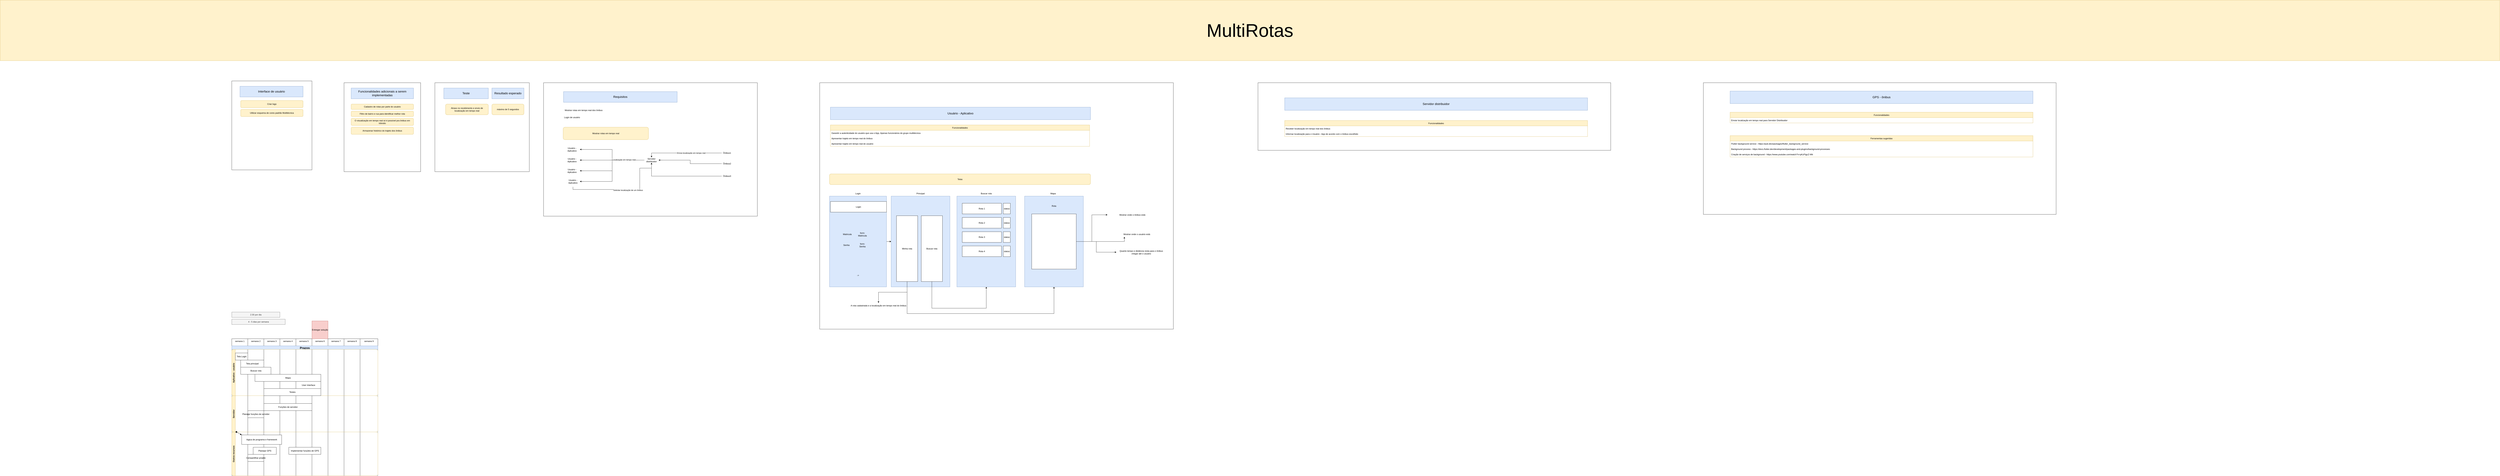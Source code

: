 <mxfile version="18.0.0" type="device"><diagram id="-KVZnJopL32UyjBUx_Le" name="Page-1"><mxGraphModel dx="4730" dy="1931" grid="1" gridSize="10" guides="1" tooltips="1" connect="1" arrows="1" fold="1" page="1" pageScale="1" pageWidth="827" pageHeight="1169" math="0" shadow="0"><root><mxCell id="0"/><mxCell id="1" parent="0"/><mxCell id="5UHtXKEgJ61PrIGLkvzC-1" value="" style="rounded=0;whiteSpace=wrap;html=1;" vertex="1" parent="1"><mxGeometry x="1360" y="-120" width="1985" height="1385" as="geometry"/></mxCell><mxCell id="uIdbq_U2yBYk-H9WlsCD-126" value="semana 1" style="rounded=0;whiteSpace=wrap;html=1;verticalAlign=top;" parent="1" vertex="1"><mxGeometry x="-1940" y="1319" width="90" height="770" as="geometry"/></mxCell><mxCell id="uIdbq_U2yBYk-H9WlsCD-143" value="semana 2" style="rounded=0;whiteSpace=wrap;html=1;horizontal=1;verticalAlign=top;" parent="1" vertex="1"><mxGeometry x="-1850" y="1319" width="90" height="770" as="geometry"/></mxCell><mxCell id="uIdbq_U2yBYk-H9WlsCD-138" value="semana 3" style="rounded=0;whiteSpace=wrap;html=1;verticalAlign=top;" parent="1" vertex="1"><mxGeometry x="-1760" y="1319" width="90" height="770" as="geometry"/></mxCell><mxCell id="uIdbq_U2yBYk-H9WlsCD-139" value="semana 8" style="rounded=0;whiteSpace=wrap;html=1;verticalAlign=top;" parent="1" vertex="1"><mxGeometry x="-1310" y="1319" width="90" height="770" as="geometry"/></mxCell><mxCell id="uIdbq_U2yBYk-H9WlsCD-140" value="semana 7" style="rounded=0;whiteSpace=wrap;html=1;verticalAlign=top;" parent="1" vertex="1"><mxGeometry x="-1400" y="1319" width="90" height="770" as="geometry"/></mxCell><mxCell id="uIdbq_U2yBYk-H9WlsCD-141" value="semana 6" style="rounded=0;whiteSpace=wrap;html=1;verticalAlign=top;" parent="1" vertex="1"><mxGeometry x="-1490" y="1319" width="90" height="770" as="geometry"/></mxCell><mxCell id="uIdbq_U2yBYk-H9WlsCD-142" value="semana 5" style="rounded=0;whiteSpace=wrap;html=1;verticalAlign=top;" parent="1" vertex="1"><mxGeometry x="-1580" y="1319" width="90" height="770" as="geometry"/></mxCell><mxCell id="uIdbq_U2yBYk-H9WlsCD-144" value="semana 4" style="rounded=0;whiteSpace=wrap;html=1;verticalAlign=top;" parent="1" vertex="1"><mxGeometry x="-1670" y="1319" width="90" height="770" as="geometry"/></mxCell><mxCell id="uIdbq_U2yBYk-H9WlsCD-137" value="semana 9" style="rounded=0;whiteSpace=wrap;html=1;verticalAlign=top;" parent="1" vertex="1"><mxGeometry x="-1220" y="1319" width="100" height="770" as="geometry"/></mxCell><mxCell id="uIdbq_U2yBYk-H9WlsCD-21" value="" style="rounded=0;whiteSpace=wrap;html=1;" parent="1" vertex="1"><mxGeometry x="-190" y="-120" width="1200" height="750" as="geometry"/></mxCell><mxCell id="uIdbq_U2yBYk-H9WlsCD-1" value="&lt;font style=&quot;font-size: 103px;&quot;&gt;MultiRotas&lt;/font&gt;" style="text;html=1;strokeColor=#d6b656;fillColor=#fff2cc;align=center;verticalAlign=middle;whiteSpace=wrap;rounded=0;gradientColor=none;fontSize=103;labelBackgroundColor=none;labelBorderColor=none;" parent="1" vertex="1"><mxGeometry x="-3240" y="-584" width="14030" height="340" as="geometry"/></mxCell><mxCell id="uIdbq_U2yBYk-H9WlsCD-2" value="Requisitos" style="rounded=0;whiteSpace=wrap;html=1;fontSize=17;fillColor=#dae8fc;strokeColor=#6c8ebf;" parent="1" vertex="1"><mxGeometry x="-78" y="-70" width="638" height="60" as="geometry"/></mxCell><mxCell id="uIdbq_U2yBYk-H9WlsCD-4" value="Mostrar rotas em tempo real dos ônibus" style="text;html=1;strokeColor=none;fillColor=none;align=center;verticalAlign=middle;whiteSpace=wrap;rounded=0;" parent="1" vertex="1"><mxGeometry x="-80" y="20" width="230" height="30" as="geometry"/></mxCell><mxCell id="uIdbq_U2yBYk-H9WlsCD-5" value="Login de usuário" style="text;html=1;strokeColor=none;fillColor=none;align=center;verticalAlign=middle;whiteSpace=wrap;rounded=0;" parent="1" vertex="1"><mxGeometry x="-149" y="60" width="238" height="30" as="geometry"/></mxCell><mxCell id="uIdbq_U2yBYk-H9WlsCD-7" value="Mostrar rotas em tempo real" style="rounded=1;whiteSpace=wrap;html=1;fontSize=12;fillColor=#fff2cc;strokeColor=#d6b656;" parent="1" vertex="1"><mxGeometry x="-80" y="130" width="479" height="70" as="geometry"/></mxCell><mxCell id="uIdbq_U2yBYk-H9WlsCD-8" value="Usuário - Aplicativo" style="text;html=1;strokeColor=none;fillColor=none;align=center;verticalAlign=middle;whiteSpace=wrap;rounded=0;" parent="1" vertex="1"><mxGeometry x="-74" y="240" width="88" height="30" as="geometry"/></mxCell><mxCell id="uIdbq_U2yBYk-H9WlsCD-18" style="edgeStyle=orthogonalEdgeStyle;rounded=0;orthogonalLoop=1;jettySize=auto;html=1;" parent="1" source="uIdbq_U2yBYk-H9WlsCD-9" target="uIdbq_U2yBYk-H9WlsCD-17" edge="1"><mxGeometry relative="1" as="geometry"/></mxCell><mxCell id="uIdbq_U2yBYk-H9WlsCD-34" value="Envia localização em tempo real&amp;nbsp;" style="edgeLabel;html=1;align=center;verticalAlign=middle;resizable=0;points=[];" parent="uIdbq_U2yBYk-H9WlsCD-18" vertex="1" connectable="0"><mxGeometry x="-0.194" relative="1" as="geometry"><mxPoint as="offset"/></mxGeometry></mxCell><mxCell id="uIdbq_U2yBYk-H9WlsCD-9" value="Ônibus1" style="text;html=1;strokeColor=none;fillColor=none;align=center;verticalAlign=middle;whiteSpace=wrap;rounded=0;" parent="1" vertex="1"><mxGeometry x="810" y="260" width="60" height="30" as="geometry"/></mxCell><mxCell id="uIdbq_U2yBYk-H9WlsCD-19" style="edgeStyle=orthogonalEdgeStyle;rounded=0;orthogonalLoop=1;jettySize=auto;html=1;" parent="1" source="uIdbq_U2yBYk-H9WlsCD-11" target="uIdbq_U2yBYk-H9WlsCD-17" edge="1"><mxGeometry relative="1" as="geometry"/></mxCell><mxCell id="uIdbq_U2yBYk-H9WlsCD-11" value="Ônibus2" style="text;html=1;strokeColor=none;fillColor=none;align=center;verticalAlign=middle;whiteSpace=wrap;rounded=0;" parent="1" vertex="1"><mxGeometry x="810" y="320" width="60" height="30" as="geometry"/></mxCell><mxCell id="uIdbq_U2yBYk-H9WlsCD-20" style="edgeStyle=orthogonalEdgeStyle;rounded=0;orthogonalLoop=1;jettySize=auto;html=1;" parent="1" source="uIdbq_U2yBYk-H9WlsCD-12" target="uIdbq_U2yBYk-H9WlsCD-17" edge="1"><mxGeometry relative="1" as="geometry"/></mxCell><mxCell id="uIdbq_U2yBYk-H9WlsCD-12" value="Ônibus3" style="text;html=1;strokeColor=none;fillColor=none;align=center;verticalAlign=middle;whiteSpace=wrap;rounded=0;" parent="1" vertex="1"><mxGeometry x="810" y="390" width="60" height="30" as="geometry"/></mxCell><mxCell id="uIdbq_U2yBYk-H9WlsCD-13" value="Usuário - Aplicativo" style="text;html=1;strokeColor=none;fillColor=none;align=center;verticalAlign=middle;whiteSpace=wrap;rounded=0;" parent="1" vertex="1"><mxGeometry x="-74" y="300" width="88" height="30" as="geometry"/></mxCell><mxCell id="uIdbq_U2yBYk-H9WlsCD-14" value="Usuário - Aplicativo" style="text;html=1;strokeColor=none;fillColor=none;align=center;verticalAlign=middle;whiteSpace=wrap;rounded=0;" parent="1" vertex="1"><mxGeometry x="-74" y="360" width="88" height="30" as="geometry"/></mxCell><mxCell id="uIdbq_U2yBYk-H9WlsCD-37" style="edgeStyle=orthogonalEdgeStyle;rounded=0;orthogonalLoop=1;jettySize=auto;html=1;entryX=0.5;entryY=1;entryDx=0;entryDy=0;" parent="1" source="uIdbq_U2yBYk-H9WlsCD-16" target="uIdbq_U2yBYk-H9WlsCD-17" edge="1"><mxGeometry relative="1" as="geometry"><Array as="points"><mxPoint x="-25" y="480"/><mxPoint x="350" y="480"/><mxPoint x="350" y="360"/><mxPoint x="416" y="360"/></Array></mxGeometry></mxCell><mxCell id="uIdbq_U2yBYk-H9WlsCD-38" value="Solicitar localização de um ônibus" style="edgeLabel;html=1;align=center;verticalAlign=middle;resizable=0;points=[];" parent="uIdbq_U2yBYk-H9WlsCD-37" vertex="1" connectable="0"><mxGeometry x="0.067" y="-4" relative="1" as="geometry"><mxPoint as="offset"/></mxGeometry></mxCell><mxCell id="uIdbq_U2yBYk-H9WlsCD-16" value="Usuário - Aplicativo" style="text;html=1;strokeColor=none;fillColor=none;align=center;verticalAlign=middle;whiteSpace=wrap;rounded=0;" parent="1" vertex="1"><mxGeometry x="-64" y="405" width="78" height="60" as="geometry"/></mxCell><mxCell id="uIdbq_U2yBYk-H9WlsCD-27" style="edgeStyle=orthogonalEdgeStyle;rounded=0;orthogonalLoop=1;jettySize=auto;html=1;entryX=1;entryY=0.5;entryDx=0;entryDy=0;" parent="1" source="uIdbq_U2yBYk-H9WlsCD-17" target="uIdbq_U2yBYk-H9WlsCD-8" edge="1"><mxGeometry relative="1" as="geometry"/></mxCell><mxCell id="uIdbq_U2yBYk-H9WlsCD-28" style="edgeStyle=orthogonalEdgeStyle;rounded=0;orthogonalLoop=1;jettySize=auto;html=1;" parent="1" source="uIdbq_U2yBYk-H9WlsCD-17" target="uIdbq_U2yBYk-H9WlsCD-13" edge="1"><mxGeometry x="-100" y="-110" relative="1" as="geometry"/></mxCell><mxCell id="uIdbq_U2yBYk-H9WlsCD-29" style="edgeStyle=orthogonalEdgeStyle;rounded=0;orthogonalLoop=1;jettySize=auto;html=1;entryX=1;entryY=0.5;entryDx=0;entryDy=0;" parent="1" source="uIdbq_U2yBYk-H9WlsCD-17" target="uIdbq_U2yBYk-H9WlsCD-14" edge="1"><mxGeometry relative="1" as="geometry"/></mxCell><mxCell id="uIdbq_U2yBYk-H9WlsCD-30" style="edgeStyle=orthogonalEdgeStyle;rounded=0;orthogonalLoop=1;jettySize=auto;html=1;entryX=1;entryY=0.5;entryDx=0;entryDy=0;" parent="1" source="uIdbq_U2yBYk-H9WlsCD-17" target="uIdbq_U2yBYk-H9WlsCD-16" edge="1"><mxGeometry relative="1" as="geometry"/></mxCell><mxCell id="uIdbq_U2yBYk-H9WlsCD-35" value="Localização em tempo real" style="edgeLabel;html=1;align=center;verticalAlign=middle;resizable=0;points=[];" parent="uIdbq_U2yBYk-H9WlsCD-30" vertex="1" connectable="0"><mxGeometry x="-0.519" y="-2" relative="1" as="geometry"><mxPoint as="offset"/></mxGeometry></mxCell><mxCell id="uIdbq_U2yBYk-H9WlsCD-17" value="Servidor distribuidor" style="text;html=1;strokeColor=none;fillColor=none;align=center;verticalAlign=middle;whiteSpace=wrap;rounded=0;" parent="1" vertex="1"><mxGeometry x="376" y="300" width="80" height="30" as="geometry"/></mxCell><mxCell id="uIdbq_U2yBYk-H9WlsCD-22" value="&lt;br&gt;" style="rounded=0;whiteSpace=wrap;html=1;" parent="1" vertex="1"><mxGeometry x="-800" y="-120" width="530" height="500" as="geometry"/></mxCell><mxCell id="uIdbq_U2yBYk-H9WlsCD-23" value="Teste" style="rounded=0;whiteSpace=wrap;html=1;fontSize=17;fillColor=#dae8fc;strokeColor=#6c8ebf;" parent="1" vertex="1"><mxGeometry x="-750" y="-90" width="250" height="60" as="geometry"/></mxCell><mxCell id="uIdbq_U2yBYk-H9WlsCD-24" value="Atraso no recebimento e envio de localização em tempo real" style="rounded=1;whiteSpace=wrap;html=1;fillColor=#fff2cc;strokeColor=#d6b656;" parent="1" vertex="1"><mxGeometry x="-740" width="240" height="60" as="geometry"/></mxCell><mxCell id="uIdbq_U2yBYk-H9WlsCD-25" value="máximo de 5 segundos" style="rounded=1;whiteSpace=wrap;html=1;fillColor=#fff2cc;strokeColor=#d6b656;" parent="1" vertex="1"><mxGeometry x="-480" width="180" height="60" as="geometry"/></mxCell><mxCell id="uIdbq_U2yBYk-H9WlsCD-33" value="Usuário - Aplicativo" style="rounded=0;whiteSpace=wrap;html=1;fontSize=17;fillColor=#dae8fc;strokeColor=#6c8ebf;" parent="1" vertex="1"><mxGeometry x="1420" y="17.5" width="1460" height="70" as="geometry"/></mxCell><mxCell id="uIdbq_U2yBYk-H9WlsCD-67" style="edgeStyle=orthogonalEdgeStyle;rounded=0;orthogonalLoop=1;jettySize=auto;html=1;entryX=0;entryY=0.5;entryDx=0;entryDy=0;" parent="1" source="uIdbq_U2yBYk-H9WlsCD-39" target="uIdbq_U2yBYk-H9WlsCD-46" edge="1"><mxGeometry relative="1" as="geometry"/></mxCell><mxCell id="uIdbq_U2yBYk-H9WlsCD-39" value="" style="rounded=0;whiteSpace=wrap;html=1;fillColor=#dae8fc;strokeColor=#6c8ebf;" parent="1" vertex="1"><mxGeometry x="1415" y="517.5" width="320" height="510" as="geometry"/></mxCell><mxCell id="uIdbq_U2yBYk-H9WlsCD-40" value="Login" style="text;html=1;strokeColor=none;fillColor=none;align=center;verticalAlign=middle;whiteSpace=wrap;rounded=0;" parent="1" vertex="1"><mxGeometry x="1545" y="487.5" width="60" height="30" as="geometry"/></mxCell><mxCell id="uIdbq_U2yBYk-H9WlsCD-41" value="Matricula" style="text;html=1;strokeColor=none;fillColor=none;align=center;verticalAlign=middle;whiteSpace=wrap;rounded=0;" parent="1" vertex="1"><mxGeometry x="1485" y="716.5" width="60" height="30" as="geometry"/></mxCell><mxCell id="uIdbq_U2yBYk-H9WlsCD-42" value="Senha" style="text;html=1;strokeColor=none;fillColor=none;align=center;verticalAlign=middle;whiteSpace=wrap;rounded=0;" parent="1" vertex="1"><mxGeometry x="1480" y="777.5" width="60" height="30" as="geometry"/></mxCell><mxCell id="uIdbq_U2yBYk-H9WlsCD-46" value="" style="rounded=0;whiteSpace=wrap;html=1;fillColor=#dae8fc;strokeColor=#6c8ebf;" parent="1" vertex="1"><mxGeometry x="1761" y="517.5" width="330" height="510" as="geometry"/></mxCell><mxCell id="uIdbq_U2yBYk-H9WlsCD-47" value="Principal" style="text;html=1;strokeColor=none;fillColor=none;align=center;verticalAlign=middle;whiteSpace=wrap;rounded=0;" parent="1" vertex="1"><mxGeometry x="1896" y="487.5" width="60" height="30" as="geometry"/></mxCell><mxCell id="uIdbq_U2yBYk-H9WlsCD-57" style="edgeStyle=orthogonalEdgeStyle;rounded=0;orthogonalLoop=1;jettySize=auto;html=1;entryX=0.5;entryY=0;entryDx=0;entryDy=0;" parent="1" source="uIdbq_U2yBYk-H9WlsCD-55" target="uIdbq_U2yBYk-H9WlsCD-56" edge="1"><mxGeometry relative="1" as="geometry"/></mxCell><mxCell id="uIdbq_U2yBYk-H9WlsCD-165" style="edgeStyle=orthogonalEdgeStyle;rounded=0;orthogonalLoop=1;jettySize=auto;html=1;entryX=0.5;entryY=1;entryDx=0;entryDy=0;" parent="1" source="uIdbq_U2yBYk-H9WlsCD-55" target="uIdbq_U2yBYk-H9WlsCD-76" edge="1"><mxGeometry relative="1" as="geometry"><Array as="points"><mxPoint x="1851" y="1177.5"/><mxPoint x="2675" y="1177.5"/></Array></mxGeometry></mxCell><mxCell id="uIdbq_U2yBYk-H9WlsCD-55" value="Minha rota" style="rounded=0;whiteSpace=wrap;html=1;" parent="1" vertex="1"><mxGeometry x="1791" y="627.5" width="119" height="370" as="geometry"/></mxCell><mxCell id="uIdbq_U2yBYk-H9WlsCD-56" value="A rota cadastrada e a localização em tempo real do ônibus" style="text;html=1;strokeColor=none;fillColor=none;align=center;verticalAlign=middle;whiteSpace=wrap;rounded=0;" parent="1" vertex="1"><mxGeometry x="1500" y="1117.5" width="380" height="30" as="geometry"/></mxCell><mxCell id="uIdbq_U2yBYk-H9WlsCD-58" value="" style="rounded=0;whiteSpace=wrap;html=1;" parent="1" vertex="1"><mxGeometry x="-1310" y="-120" width="430" height="500" as="geometry"/></mxCell><mxCell id="uIdbq_U2yBYk-H9WlsCD-59" value="Funcionalidades adicionais a serem implementadas" style="rounded=0;whiteSpace=wrap;html=1;fillColor=#dae8fc;strokeColor=#6c8ebf;fontSize=17;" parent="1" vertex="1"><mxGeometry x="-1270" y="-90" width="350" height="60" as="geometry"/></mxCell><mxCell id="uIdbq_U2yBYk-H9WlsCD-48" value="Cadastro de rotas por parte do usuário" style="rounded=1;whiteSpace=wrap;html=1;fillColor=#fff2cc;strokeColor=#d6b656;" parent="1" vertex="1"><mxGeometry x="-1270" width="350" height="30" as="geometry"/></mxCell><mxCell id="uIdbq_U2yBYk-H9WlsCD-60" value="Filtro de bairro e rua para identificar melhor rota" style="rounded=1;whiteSpace=wrap;html=1;fillColor=#fff2cc;strokeColor=#d6b656;" parent="1" vertex="1"><mxGeometry x="-1270" y="40" width="350" height="30" as="geometry"/></mxCell><mxCell id="uIdbq_U2yBYk-H9WlsCD-65" value="O visualização em tempo real só é possível pra ônibus em trânsito" style="rounded=1;whiteSpace=wrap;html=1;fillColor=#fff2cc;strokeColor=#d6b656;" parent="1" vertex="1"><mxGeometry x="-1270" y="80" width="350" height="40" as="geometry"/></mxCell><mxCell id="uIdbq_U2yBYk-H9WlsCD-70" value="Telas" style="rounded=1;whiteSpace=wrap;html=1;fillColor=#fff2cc;strokeColor=#d6b656;" parent="1" vertex="1"><mxGeometry x="1415" y="392.5" width="1465" height="60" as="geometry"/></mxCell><mxCell id="uIdbq_U2yBYk-H9WlsCD-76" value="" style="rounded=0;whiteSpace=wrap;html=1;fillColor=#dae8fc;strokeColor=#6c8ebf;" parent="1" vertex="1"><mxGeometry x="2510" y="517.5" width="330" height="510" as="geometry"/></mxCell><mxCell id="uIdbq_U2yBYk-H9WlsCD-77" value="Mapa" style="text;html=1;strokeColor=none;fillColor=none;align=center;verticalAlign=middle;whiteSpace=wrap;rounded=0;" parent="1" vertex="1"><mxGeometry x="2640" y="487.5" width="60" height="30" as="geometry"/></mxCell><mxCell id="5UHtXKEgJ61PrIGLkvzC-28" style="edgeStyle=orthogonalEdgeStyle;rounded=0;orthogonalLoop=1;jettySize=auto;html=1;entryX=0.25;entryY=1;entryDx=0;entryDy=0;fontSize=80;" edge="1" parent="1" source="uIdbq_U2yBYk-H9WlsCD-78" target="5UHtXKEgJ61PrIGLkvzC-27"><mxGeometry relative="1" as="geometry"/></mxCell><mxCell id="5UHtXKEgJ61PrIGLkvzC-29" style="edgeStyle=orthogonalEdgeStyle;rounded=0;orthogonalLoop=1;jettySize=auto;html=1;fontSize=80;" edge="1" parent="1" source="uIdbq_U2yBYk-H9WlsCD-78" target="uIdbq_U2yBYk-H9WlsCD-80"><mxGeometry relative="1" as="geometry"/></mxCell><mxCell id="5UHtXKEgJ61PrIGLkvzC-30" style="edgeStyle=orthogonalEdgeStyle;rounded=0;orthogonalLoop=1;jettySize=auto;html=1;fontSize=80;" edge="1" parent="1" source="uIdbq_U2yBYk-H9WlsCD-78" target="uIdbq_U2yBYk-H9WlsCD-82"><mxGeometry relative="1" as="geometry"/></mxCell><mxCell id="uIdbq_U2yBYk-H9WlsCD-78" value="" style="rounded=0;whiteSpace=wrap;html=1;" parent="1" vertex="1"><mxGeometry x="2550" y="617.5" width="250" height="310" as="geometry"/></mxCell><mxCell id="uIdbq_U2yBYk-H9WlsCD-79" value="Rota" style="text;html=1;strokeColor=none;fillColor=none;align=center;verticalAlign=middle;whiteSpace=wrap;rounded=0;" parent="1" vertex="1"><mxGeometry x="2645" y="557.5" width="60" height="30" as="geometry"/></mxCell><mxCell id="uIdbq_U2yBYk-H9WlsCD-80" value="Mostrar onde o ônibus está" style="text;html=1;strokeColor=none;fillColor=none;align=center;verticalAlign=middle;whiteSpace=wrap;rounded=0;" parent="1" vertex="1"><mxGeometry x="2975" y="607.5" width="280" height="30" as="geometry"/></mxCell><mxCell id="uIdbq_U2yBYk-H9WlsCD-82" value="Quanto tempo e distância resta para o ônibus chegar até o usuário" style="text;html=1;strokeColor=none;fillColor=none;align=center;verticalAlign=middle;whiteSpace=wrap;rounded=0;" parent="1" vertex="1"><mxGeometry x="3025" y="817.5" width="280" height="30" as="geometry"/></mxCell><mxCell id="uIdbq_U2yBYk-H9WlsCD-112" value="Prazos" style="swimlane;childLayout=stackLayout;resizeParent=1;resizeParentMax=0;horizontal=1;startSize=20;horizontalStack=0;fontSize=17;fillColor=#dae8fc;strokeColor=#6c8ebf;rounded=0;" parent="1" vertex="1"><mxGeometry x="-1940" y="1359" width="820" height="730" as="geometry"/></mxCell><mxCell id="uIdbq_U2yBYk-H9WlsCD-113" value="Aplicativo - usuário " style="swimlane;startSize=20;horizontal=0;fillColor=#fff2cc;strokeColor=#d6b656;rounded=1;" parent="uIdbq_U2yBYk-H9WlsCD-112" vertex="1"><mxGeometry y="20" width="820" height="260" as="geometry"/></mxCell><mxCell id="uIdbq_U2yBYk-H9WlsCD-121" value="Tela Login" style="html=1;points=[];perimeter=orthogonalPerimeter;" parent="uIdbq_U2yBYk-H9WlsCD-113" vertex="1"><mxGeometry x="20" y="20" width="70" height="40" as="geometry"/></mxCell><mxCell id="uIdbq_U2yBYk-H9WlsCD-167" value="Buscar rota" style="html=1;points=[];perimeter=orthogonalPerimeter;" parent="uIdbq_U2yBYk-H9WlsCD-113" vertex="1"><mxGeometry x="50" y="100" width="170" height="40" as="geometry"/></mxCell><mxCell id="uIdbq_U2yBYk-H9WlsCD-114" value="Servidor" style="swimlane;startSize=20;horizontal=0;fillColor=#fff2cc;strokeColor=#d6b656;rounded=1;" parent="uIdbq_U2yBYk-H9WlsCD-112" vertex="1"><mxGeometry y="280" width="820" height="204" as="geometry"/></mxCell><mxCell id="uIdbq_U2yBYk-H9WlsCD-115" value="Outros recursos" style="swimlane;startSize=20;horizontal=0;fillColor=#fff2cc;strokeColor=#d6b656;rounded=1;" parent="uIdbq_U2yBYk-H9WlsCD-112" vertex="1"><mxGeometry y="484" width="820" height="246" as="geometry"/></mxCell><mxCell id="uIdbq_U2yBYk-H9WlsCD-152" value="lógica de programa e framework" style="html=1;points=[];perimeter=orthogonalPerimeter;" parent="uIdbq_U2yBYk-H9WlsCD-115" vertex="1"><mxGeometry x="55.5" y="16.62" width="224.5" height="53.38" as="geometry"/></mxCell><mxCell id="uIdbq_U2yBYk-H9WlsCD-153" value="" style="html=1;verticalAlign=bottom;startArrow=oval;endArrow=block;startSize=8;rounded=0;exitX=0.025;exitY=0.013;exitDx=0;exitDy=0;exitPerimeter=0;" parent="uIdbq_U2yBYk-H9WlsCD-115" target="uIdbq_U2yBYk-H9WlsCD-152" edge="1"><mxGeometry relative="1" as="geometry"><mxPoint x="26" as="sourcePoint"/></mxGeometry></mxCell><mxCell id="uIdbq_U2yBYk-H9WlsCD-170" value="Planejar GPS" style="html=1;points=[];perimeter=orthogonalPerimeter;" parent="uIdbq_U2yBYk-H9WlsCD-115" vertex="1"><mxGeometry x="120" y="86" width="130" height="40" as="geometry"/></mxCell><mxCell id="uIdbq_U2yBYk-H9WlsCD-145" value="Entregar solução" style="html=1;points=[];perimeter=orthogonalPerimeter;fillColor=#f8cecc;strokeColor=#b85450;" parent="1" vertex="1"><mxGeometry x="-1490" y="1219" width="90" height="100" as="geometry"/></mxCell><mxCell id="uIdbq_U2yBYk-H9WlsCD-147" value="2:30 por dia" style="text;html=1;strokeColor=#666666;fillColor=#f5f5f5;align=center;verticalAlign=middle;whiteSpace=wrap;rounded=0;fontColor=#333333;" parent="1" vertex="1"><mxGeometry x="-1940" y="1169" width="270" height="30" as="geometry"/></mxCell><mxCell id="uIdbq_U2yBYk-H9WlsCD-148" value="4 - 5 dias por semana" style="text;html=1;strokeColor=#666666;fillColor=#f5f5f5;align=center;verticalAlign=middle;whiteSpace=wrap;rounded=0;fontColor=#333333;" parent="1" vertex="1"><mxGeometry x="-1940" y="1209" width="300" height="30" as="geometry"/></mxCell><mxCell id="uIdbq_U2yBYk-H9WlsCD-158" value="Tela principal" style="html=1;points=[];perimeter=orthogonalPerimeter;" parent="1" vertex="1"><mxGeometry x="-1890" y="1439" width="130" height="40" as="geometry"/></mxCell><mxCell id="uIdbq_U2yBYk-H9WlsCD-160" value="Mapa" style="html=1;points=[];perimeter=orthogonalPerimeter;" parent="1" vertex="1"><mxGeometry x="-1810" y="1519" width="370" height="40" as="geometry"/></mxCell><mxCell id="uIdbq_U2yBYk-H9WlsCD-161" value="User Interface" style="html=1;points=[];perimeter=orthogonalPerimeter;" parent="1" vertex="1"><mxGeometry x="-1580" y="1559" width="140" height="41" as="geometry"/></mxCell><mxCell id="uIdbq_U2yBYk-H9WlsCD-166" style="edgeStyle=orthogonalEdgeStyle;rounded=0;orthogonalLoop=1;jettySize=auto;html=1;" parent="1" source="uIdbq_U2yBYk-H9WlsCD-162" target="uIdbq_U2yBYk-H9WlsCD-163" edge="1"><mxGeometry relative="1" as="geometry"><Array as="points"><mxPoint x="1990" y="1147.5"/><mxPoint x="2295" y="1147.5"/></Array></mxGeometry></mxCell><mxCell id="uIdbq_U2yBYk-H9WlsCD-162" value="Buscar rota" style="rounded=0;whiteSpace=wrap;html=1;" parent="1" vertex="1"><mxGeometry x="1930" y="627.5" width="119" height="370" as="geometry"/></mxCell><mxCell id="uIdbq_U2yBYk-H9WlsCD-163" value="" style="rounded=0;whiteSpace=wrap;html=1;fillColor=#dae8fc;strokeColor=#6c8ebf;" parent="1" vertex="1"><mxGeometry x="2130" y="517.5" width="330" height="510" as="geometry"/></mxCell><mxCell id="uIdbq_U2yBYk-H9WlsCD-164" value="Buscar rota" style="text;html=1;strokeColor=none;fillColor=none;align=center;verticalAlign=middle;whiteSpace=wrap;rounded=0;" parent="1" vertex="1"><mxGeometry x="2230" y="487.5" width="130" height="30" as="geometry"/></mxCell><mxCell id="uIdbq_U2yBYk-H9WlsCD-50" value="Rota 1" style="rounded=0;whiteSpace=wrap;html=1;" parent="1" vertex="1"><mxGeometry x="2160" y="557.5" width="220" height="60" as="geometry"/></mxCell><mxCell id="uIdbq_U2yBYk-H9WlsCD-52" value="Rota 2" style="rounded=0;whiteSpace=wrap;html=1;" parent="1" vertex="1"><mxGeometry x="2160" y="637.5" width="220" height="60" as="geometry"/></mxCell><mxCell id="uIdbq_U2yBYk-H9WlsCD-53" value="Rota 3" style="rounded=0;whiteSpace=wrap;html=1;" parent="1" vertex="1"><mxGeometry x="2160" y="717.5" width="220" height="60" as="geometry"/></mxCell><mxCell id="uIdbq_U2yBYk-H9WlsCD-54" value="Rota 4" style="rounded=0;whiteSpace=wrap;html=1;" parent="1" vertex="1"><mxGeometry x="2160" y="797.5" width="220" height="60" as="geometry"/></mxCell><mxCell id="uIdbq_U2yBYk-H9WlsCD-61" value="status" style="rounded=0;whiteSpace=wrap;html=1;" parent="1" vertex="1"><mxGeometry x="2390" y="557.5" width="40" height="60" as="geometry"/></mxCell><mxCell id="uIdbq_U2yBYk-H9WlsCD-62" value="status" style="rounded=0;whiteSpace=wrap;html=1;" parent="1" vertex="1"><mxGeometry x="2390" y="637.5" width="40" height="60" as="geometry"/></mxCell><mxCell id="uIdbq_U2yBYk-H9WlsCD-63" value="status" style="rounded=0;whiteSpace=wrap;html=1;" parent="1" vertex="1"><mxGeometry x="2390" y="717.5" width="40" height="60" as="geometry"/></mxCell><mxCell id="uIdbq_U2yBYk-H9WlsCD-64" value="status" style="rounded=0;whiteSpace=wrap;html=1;" parent="1" vertex="1"><mxGeometry x="2390" y="797.5" width="40" height="60" as="geometry"/></mxCell><mxCell id="uIdbq_U2yBYk-H9WlsCD-168" value="Funções de servidor" style="html=1;points=[];perimeter=orthogonalPerimeter;" parent="1" vertex="1"><mxGeometry x="-1760" y="1683" width="270" height="40" as="geometry"/></mxCell><mxCell id="uIdbq_U2yBYk-H9WlsCD-169" value="Planejar funções de servidor" style="html=1;points=[];perimeter=orthogonalPerimeter;" parent="1" vertex="1"><mxGeometry x="-1850" y="1723" width="90" height="40" as="geometry"/></mxCell><mxCell id="uIdbq_U2yBYk-H9WlsCD-171" value="Implementar funções de GPS" style="html=1;points=[];perimeter=orthogonalPerimeter;" parent="1" vertex="1"><mxGeometry x="-1620" y="1929" width="180" height="40" as="geometry"/></mxCell><mxCell id="uIdbq_U2yBYk-H9WlsCD-173" value="Compartilhar projeto" style="html=1;points=[];perimeter=orthogonalPerimeter;" parent="1" vertex="1"><mxGeometry x="-1850" y="1969" width="90" height="40" as="geometry"/></mxCell><mxCell id="ahyl4BctA3PNQyeAw9bM-1" value="" style="rounded=0;whiteSpace=wrap;html=1;" parent="1" vertex="1"><mxGeometry x="-1940" y="-130" width="450" height="500" as="geometry"/></mxCell><mxCell id="ahyl4BctA3PNQyeAw9bM-2" value="Interface de usuário" style="rounded=0;whiteSpace=wrap;html=1;fillColor=#dae8fc;strokeColor=#6c8ebf;fontSize=17;" parent="1" vertex="1"><mxGeometry x="-1894" y="-100" width="354" height="60" as="geometry"/></mxCell><mxCell id="ahyl4BctA3PNQyeAw9bM-3" value="Criar logo" style="rounded=1;whiteSpace=wrap;html=1;fillColor=#fff2cc;strokeColor=#d6b656;" parent="1" vertex="1"><mxGeometry x="-1890" y="-20" width="350" height="40" as="geometry"/></mxCell><mxCell id="ahyl4BctA3PNQyeAw9bM-4" value="Utilizar esquema de cores padrão Multitécnica" style="rounded=1;whiteSpace=wrap;html=1;fillColor=#fff2cc;strokeColor=#d6b656;" parent="1" vertex="1"><mxGeometry x="-1890" y="30" width="350" height="40" as="geometry"/></mxCell><mxCell id="ahyl4BctA3PNQyeAw9bM-5" value="-&amp;gt;" style="text;html=1;strokeColor=none;fillColor=none;align=center;verticalAlign=middle;whiteSpace=wrap;rounded=0;" parent="1" vertex="1"><mxGeometry x="1545" y="947.5" width="60" height="30" as="geometry"/></mxCell><mxCell id="ahyl4BctA3PNQyeAw9bM-8" value="Login" style="rounded=0;whiteSpace=wrap;html=1;" parent="1" vertex="1"><mxGeometry x="1420" y="547.5" width="315" height="60" as="geometry"/></mxCell><mxCell id="ahyl4BctA3PNQyeAw9bM-9" value="form: Matricula" style="text;html=1;strokeColor=none;fillColor=none;align=center;verticalAlign=middle;whiteSpace=wrap;rounded=0;" parent="1" vertex="1"><mxGeometry x="1570" y="716.5" width="60" height="30" as="geometry"/></mxCell><mxCell id="ahyl4BctA3PNQyeAw9bM-10" value="form: &lt;br&gt;Senha" style="text;html=1;strokeColor=none;fillColor=none;align=center;verticalAlign=middle;whiteSpace=wrap;rounded=0;" parent="1" vertex="1"><mxGeometry x="1569.5" y="777.5" width="60" height="30" as="geometry"/></mxCell><mxCell id="bHNBLeBxKcSEbkTcjeB6-3" value="Testes" style="html=1;points=[];perimeter=orthogonalPerimeter;" parent="1" vertex="1"><mxGeometry x="-1760" y="1599" width="320" height="40" as="geometry"/></mxCell><mxCell id="5UHtXKEgJ61PrIGLkvzC-3" value="" style="rounded=0;whiteSpace=wrap;html=1;" vertex="1" parent="1"><mxGeometry x="3820" y="-120" width="1980" height="380" as="geometry"/></mxCell><mxCell id="5UHtXKEgJ61PrIGLkvzC-4" value="Servidor distribuidor" style="rounded=0;whiteSpace=wrap;html=1;fontSize=17;fillColor=#dae8fc;strokeColor=#6c8ebf;" vertex="1" parent="1"><mxGeometry x="3970" y="-35" width="1700" height="70" as="geometry"/></mxCell><mxCell id="5UHtXKEgJ61PrIGLkvzC-7" value="Funcionalidades" style="swimlane;fontStyle=0;childLayout=stackLayout;horizontal=1;startSize=30;horizontalStack=0;resizeParent=1;resizeParentMax=0;resizeLast=0;collapsible=1;marginBottom=0;fillColor=#fff2cc;strokeColor=#d6b656;" vertex="1" parent="1"><mxGeometry x="1420" y="117.5" width="1455" height="120" as="geometry"/></mxCell><mxCell id="5UHtXKEgJ61PrIGLkvzC-8" value="Garantir a autenticidade do usuário que usa o App. Apenas funcionários do grupo multitécnica" style="text;strokeColor=none;fillColor=none;align=left;verticalAlign=middle;spacingLeft=4;spacingRight=4;overflow=hidden;points=[[0,0.5],[1,0.5]];portConstraint=eastwest;rotatable=0;" vertex="1" parent="5UHtXKEgJ61PrIGLkvzC-7"><mxGeometry y="30" width="1455" height="30" as="geometry"/></mxCell><mxCell id="5UHtXKEgJ61PrIGLkvzC-9" value="Apresentar trajeto em tempo real do ônibus" style="text;strokeColor=none;fillColor=none;align=left;verticalAlign=middle;spacingLeft=4;spacingRight=4;overflow=hidden;points=[[0,0.5],[1,0.5]];portConstraint=eastwest;rotatable=0;" vertex="1" parent="5UHtXKEgJ61PrIGLkvzC-7"><mxGeometry y="60" width="1455" height="30" as="geometry"/></mxCell><mxCell id="5UHtXKEgJ61PrIGLkvzC-10" value="Apresentar trajeto em tempo real do usuário" style="text;strokeColor=none;fillColor=none;align=left;verticalAlign=middle;spacingLeft=4;spacingRight=4;overflow=hidden;points=[[0,0.5],[1,0.5]];portConstraint=eastwest;rotatable=0;" vertex="1" parent="5UHtXKEgJ61PrIGLkvzC-7"><mxGeometry y="90" width="1455" height="30" as="geometry"/></mxCell><mxCell id="5UHtXKEgJ61PrIGLkvzC-13" value="Funcionalidades" style="swimlane;fontStyle=0;childLayout=stackLayout;horizontal=1;startSize=30;horizontalStack=0;resizeParent=1;resizeParentMax=0;resizeLast=0;collapsible=1;marginBottom=0;fillColor=#fff2cc;strokeColor=#d6b656;" vertex="1" parent="1"><mxGeometry x="3970" y="92.5" width="1700" height="90" as="geometry"/></mxCell><mxCell id="5UHtXKEgJ61PrIGLkvzC-14" value="Receber localização em tempo real dos ônibus" style="text;strokeColor=none;fillColor=none;align=left;verticalAlign=middle;spacingLeft=4;spacingRight=4;overflow=hidden;points=[[0,0.5],[1,0.5]];portConstraint=eastwest;rotatable=0;" vertex="1" parent="5UHtXKEgJ61PrIGLkvzC-13"><mxGeometry y="30" width="1700" height="30" as="geometry"/></mxCell><mxCell id="5UHtXKEgJ61PrIGLkvzC-16" value="Informar localização para o Usuário - App de acordo com o ônibus escolhido" style="text;strokeColor=none;fillColor=none;align=left;verticalAlign=middle;spacingLeft=4;spacingRight=4;overflow=hidden;points=[[0,0.5],[1,0.5]];portConstraint=eastwest;rotatable=0;" vertex="1" parent="5UHtXKEgJ61PrIGLkvzC-13"><mxGeometry y="60" width="1700" height="30" as="geometry"/></mxCell><mxCell id="5UHtXKEgJ61PrIGLkvzC-19" value="Armazenar histórico do trajeto dos ônibus" style="rounded=1;whiteSpace=wrap;html=1;fillColor=#fff2cc;strokeColor=#d6b656;" vertex="1" parent="1"><mxGeometry x="-1270" y="130" width="350" height="40" as="geometry"/></mxCell><mxCell id="5UHtXKEgJ61PrIGLkvzC-20" value="Resultado esperado" style="rounded=0;whiteSpace=wrap;html=1;fontSize=17;fillColor=#dae8fc;strokeColor=#6c8ebf;" vertex="1" parent="1"><mxGeometry x="-480" y="-90" width="180" height="60" as="geometry"/></mxCell><mxCell id="5UHtXKEgJ61PrIGLkvzC-22" value="" style="rounded=0;whiteSpace=wrap;html=1;" vertex="1" parent="1"><mxGeometry x="6320" y="-120" width="1980" height="740" as="geometry"/></mxCell><mxCell id="5UHtXKEgJ61PrIGLkvzC-23" value="GPS - ônibus" style="rounded=0;whiteSpace=wrap;html=1;fontSize=17;fillColor=#dae8fc;strokeColor=#6c8ebf;" vertex="1" parent="1"><mxGeometry x="6470" y="-73" width="1700" height="70" as="geometry"/></mxCell><mxCell id="5UHtXKEgJ61PrIGLkvzC-24" value="Funcionalidades" style="swimlane;fontStyle=0;childLayout=stackLayout;horizontal=1;startSize=30;horizontalStack=0;resizeParent=1;resizeParentMax=0;resizeLast=0;collapsible=1;marginBottom=0;fillColor=#fff2cc;strokeColor=#d6b656;" vertex="1" parent="1"><mxGeometry x="6470" y="46" width="1700" height="60" as="geometry"/></mxCell><mxCell id="5UHtXKEgJ61PrIGLkvzC-25" value="Enviar localização em tempo real para Servidor Distribuidor" style="text;strokeColor=none;fillColor=none;align=left;verticalAlign=middle;spacingLeft=4;spacingRight=4;overflow=hidden;points=[[0,0.5],[1,0.5]];portConstraint=eastwest;rotatable=0;" vertex="1" parent="5UHtXKEgJ61PrIGLkvzC-24"><mxGeometry y="30" width="1700" height="30" as="geometry"/></mxCell><mxCell id="5UHtXKEgJ61PrIGLkvzC-27" value="Mostrar onde o usuário está" style="text;html=1;strokeColor=none;fillColor=none;align=center;verticalAlign=middle;whiteSpace=wrap;rounded=0;" vertex="1" parent="1"><mxGeometry x="3000" y="716.5" width="280" height="30" as="geometry"/></mxCell><mxCell id="5UHtXKEgJ61PrIGLkvzC-31" value="Ferramentas sugeridas" style="swimlane;fontStyle=0;childLayout=stackLayout;horizontal=1;startSize=30;horizontalStack=0;resizeParent=1;resizeParentMax=0;resizeLast=0;collapsible=1;marginBottom=0;fillColor=#fff2cc;strokeColor=#d6b656;" vertex="1" parent="1"><mxGeometry x="6470" y="177.5" width="1700" height="120" as="geometry"/></mxCell><mxCell id="5UHtXKEgJ61PrIGLkvzC-32" value="Flutter background service - https://pub.dev/packages/flutter_background_service" style="text;strokeColor=none;fillColor=none;align=left;verticalAlign=middle;spacingLeft=4;spacingRight=4;overflow=hidden;points=[[0,0.5],[1,0.5]];portConstraint=eastwest;rotatable=0;" vertex="1" parent="5UHtXKEgJ61PrIGLkvzC-31"><mxGeometry y="30" width="1700" height="30" as="geometry"/></mxCell><mxCell id="5UHtXKEgJ61PrIGLkvzC-33" value="Background process - https://docs.flutter.dev/development/packages-and-plugins/background-processes" style="text;strokeColor=none;fillColor=none;align=left;verticalAlign=middle;spacingLeft=4;spacingRight=4;overflow=hidden;points=[[0,0.5],[1,0.5]];portConstraint=eastwest;rotatable=0;" vertex="1" parent="5UHtXKEgJ61PrIGLkvzC-31"><mxGeometry y="60" width="1700" height="30" as="geometry"/></mxCell><mxCell id="5UHtXKEgJ61PrIGLkvzC-34" value="Criação de serviços de background - https://www.youtube.com/watch?v=pKzFtgcZ-Wk" style="text;strokeColor=none;fillColor=none;align=left;verticalAlign=middle;spacingLeft=4;spacingRight=4;overflow=hidden;points=[[0,0.5],[1,0.5]];portConstraint=eastwest;rotatable=0;" vertex="1" parent="5UHtXKEgJ61PrIGLkvzC-31"><mxGeometry y="90" width="1700" height="30" as="geometry"/></mxCell></root></mxGraphModel></diagram></mxfile>
